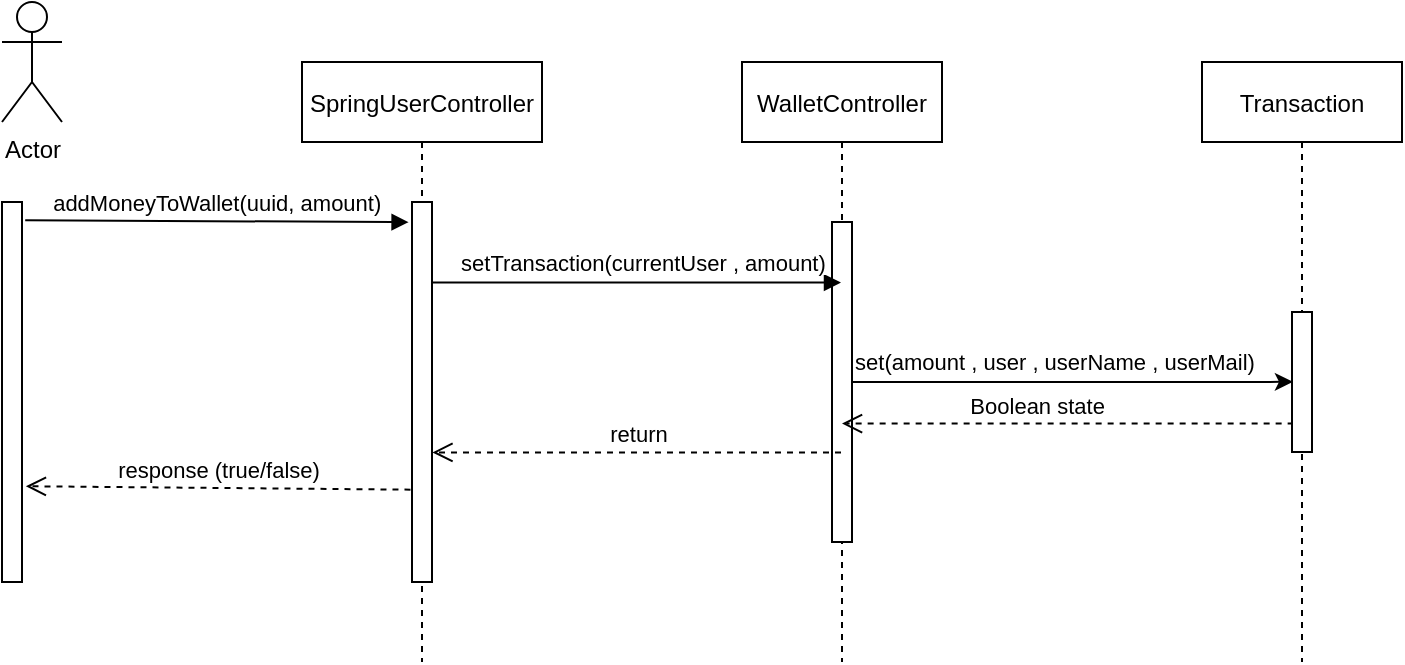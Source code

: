 <mxfile version="20.7.4" type="device"><diagram id="kgpKYQtTHZ0yAKxKKP6v" name="Page-1"><mxGraphModel dx="412" dy="202" grid="1" gridSize="10" guides="1" tooltips="1" connect="1" arrows="1" fold="1" page="1" pageScale="1" pageWidth="850" pageHeight="1100" math="0" shadow="0"><root><mxCell id="0"/><mxCell id="1" parent="0"/><mxCell id="MEf_bUt0CfK2r2zudbBC-16" value="SpringUserController" style="shape=umlLifeline;perimeter=lifelinePerimeter;container=1;collapsible=0;recursiveResize=0;rounded=0;shadow=0;strokeWidth=1;" vertex="1" parent="1"><mxGeometry x="170" y="80" width="120" height="300" as="geometry"/></mxCell><mxCell id="MEf_bUt0CfK2r2zudbBC-17" value="" style="points=[];perimeter=orthogonalPerimeter;rounded=0;shadow=0;strokeWidth=1;" vertex="1" parent="MEf_bUt0CfK2r2zudbBC-16"><mxGeometry x="55" y="70" width="10" height="190" as="geometry"/></mxCell><mxCell id="MEf_bUt0CfK2r2zudbBC-20" value="WalletController" style="shape=umlLifeline;perimeter=lifelinePerimeter;container=1;collapsible=0;recursiveResize=0;rounded=0;shadow=0;strokeWidth=1;" vertex="1" parent="1"><mxGeometry x="390" y="80" width="100" height="300" as="geometry"/></mxCell><mxCell id="MEf_bUt0CfK2r2zudbBC-21" value="" style="points=[];perimeter=orthogonalPerimeter;rounded=0;shadow=0;strokeWidth=1;" vertex="1" parent="MEf_bUt0CfK2r2zudbBC-20"><mxGeometry x="45" y="80" width="10" height="160" as="geometry"/></mxCell><mxCell id="MEf_bUt0CfK2r2zudbBC-22" value="Boolean state" style="verticalAlign=bottom;endArrow=open;dashed=1;endSize=8;exitX=0.082;exitY=0.797;shadow=0;strokeWidth=1;exitDx=0;exitDy=0;exitPerimeter=0;" edge="1" parent="1" source="MEf_bUt0CfK2r2zudbBC-27" target="MEf_bUt0CfK2r2zudbBC-20"><mxGeometry x="0.134" relative="1" as="geometry"><mxPoint x="260" y="340" as="targetPoint"/><mxPoint as="offset"/><mxPoint x="789.95" y="341.47" as="sourcePoint"/></mxGeometry></mxCell><mxCell id="MEf_bUt0CfK2r2zudbBC-24" value="Actor" style="shape=umlActor;verticalLabelPosition=bottom;verticalAlign=top;html=1;outlineConnect=0;" vertex="1" parent="1"><mxGeometry x="20" y="50" width="30" height="60" as="geometry"/></mxCell><mxCell id="MEf_bUt0CfK2r2zudbBC-25" value="" style="points=[];perimeter=orthogonalPerimeter;rounded=0;shadow=0;strokeWidth=1;" vertex="1" parent="1"><mxGeometry x="20" y="150" width="10" height="190" as="geometry"/></mxCell><mxCell id="MEf_bUt0CfK2r2zudbBC-26" value="Transaction" style="shape=umlLifeline;perimeter=lifelinePerimeter;container=1;collapsible=0;recursiveResize=0;rounded=0;shadow=0;strokeWidth=1;" vertex="1" parent="1"><mxGeometry x="620" y="80" width="100" height="300" as="geometry"/></mxCell><mxCell id="MEf_bUt0CfK2r2zudbBC-27" value="" style="points=[];perimeter=orthogonalPerimeter;rounded=0;shadow=0;strokeWidth=1;" vertex="1" parent="MEf_bUt0CfK2r2zudbBC-26"><mxGeometry x="45" y="125" width="10" height="70" as="geometry"/></mxCell><mxCell id="MEf_bUt0CfK2r2zudbBC-18" value="addMoneyToWallet(uuid, amount)" style="verticalAlign=bottom;endArrow=block;shadow=0;strokeWidth=1;exitX=1.161;exitY=0.048;exitDx=0;exitDy=0;exitPerimeter=0;entryX=-0.171;entryY=0.053;entryDx=0;entryDy=0;entryPerimeter=0;" edge="1" parent="1" target="MEf_bUt0CfK2r2zudbBC-17" source="MEf_bUt0CfK2r2zudbBC-25"><mxGeometry relative="1" as="geometry"><mxPoint x="60" y="150" as="sourcePoint"/><mxPoint x="200" y="150" as="targetPoint"/></mxGeometry></mxCell><mxCell id="MEf_bUt0CfK2r2zudbBC-19" value="setTransaction(currentUser , amount)" style="verticalAlign=bottom;endArrow=block;shadow=0;strokeWidth=1;exitX=1.022;exitY=0.212;exitDx=0;exitDy=0;exitPerimeter=0;" edge="1" parent="1" target="MEf_bUt0CfK2r2zudbBC-20" source="MEf_bUt0CfK2r2zudbBC-17"><mxGeometry x="0.034" y="1" relative="1" as="geometry"><mxPoint x="240" y="191" as="sourcePoint"/><mxPoint x="346.85" y="190.64" as="targetPoint"/><mxPoint as="offset"/></mxGeometry></mxCell><mxCell id="MEf_bUt0CfK2r2zudbBC-31" value="set(amount , user , userName , userMail)" style="edgeStyle=orthogonalEdgeStyle;rounded=0;orthogonalLoop=1;jettySize=auto;html=1;entryX=0.045;entryY=0.499;entryDx=0;entryDy=0;entryPerimeter=0;" edge="1" parent="1" source="MEf_bUt0CfK2r2zudbBC-21" target="MEf_bUt0CfK2r2zudbBC-27"><mxGeometry x="-0.088" y="10" relative="1" as="geometry"><mxPoint as="offset"/></mxGeometry></mxCell><mxCell id="MEf_bUt0CfK2r2zudbBC-37" value="response (true/false)" style="html=1;verticalAlign=bottom;endArrow=open;dashed=1;endSize=8;rounded=0;exitX=-0.076;exitY=0.757;exitDx=0;exitDy=0;exitPerimeter=0;entryX=1.192;entryY=0.748;entryDx=0;entryDy=0;entryPerimeter=0;" edge="1" parent="1" source="MEf_bUt0CfK2r2zudbBC-17" target="MEf_bUt0CfK2r2zudbBC-25"><mxGeometry relative="1" as="geometry"><mxPoint x="215.17" y="285" as="sourcePoint"/><mxPoint x="20.003" y="285" as="targetPoint"/></mxGeometry></mxCell><mxCell id="MEf_bUt0CfK2r2zudbBC-35" value="return" style="html=1;verticalAlign=bottom;endArrow=open;dashed=1;endSize=8;rounded=0;entryX=1.022;entryY=0.659;entryDx=0;entryDy=0;entryPerimeter=0;" edge="1" parent="1" source="MEf_bUt0CfK2r2zudbBC-20" target="MEf_bUt0CfK2r2zudbBC-17"><mxGeometry relative="1" as="geometry"><mxPoint x="425" y="275" as="sourcePoint"/><mxPoint x="240" y="275" as="targetPoint"/></mxGeometry></mxCell></root></mxGraphModel></diagram></mxfile>